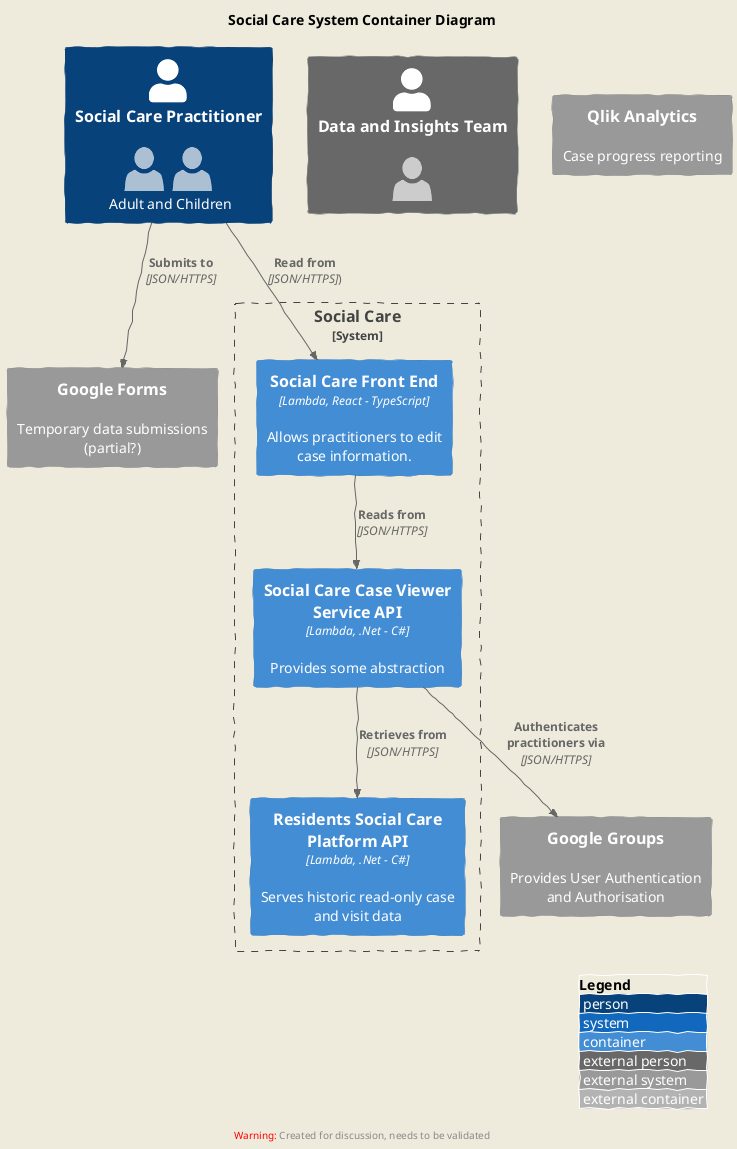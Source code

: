 @startuml
!include <c4/C4_Container.puml>

'ref http://plantuml.com/stdlib
!include <office/Users/user.puml>
!include <office/Users/mobile_user.puml>

LAYOUT_AS_SKETCH()
LAYOUT_WITH_LEGEND()


title Social Care System Container Diagram

Person(care_practitioners, Social Care Practitioner, "<$user> <$user>\n Adult and Children" )
Person_Ext(data_insights_team, Data and Insights Team, "<$user>" )

System_Ext(google_auth, "Google Groups", "Provides User Authentication and Authorisation")
System_Ext(google_forms, "Google Forms", "Temporary data submissions (partial?)")
System_Ext(qlik, "Qlik Analytics", "Case progress reporting")

System_Boundary(system, "Social Care") {

    Container(social_care_front_end, "Social Care Front End", "Lambda, React - TypeScript", "Allows practitioners to edit case information.")
    Container(social_care_service_api, "Social Care Case Viewer Service API", "Lambda, .Net - C#", "Provides some abstraction")
    Container(mosaic_historic_data_api, "Residents Social Care Platform API",  "Lambda, .Net - C#", "Serves historic read-only case and visit data")
}

Rel(care_practitioners, social_care_front_end, "Read from", "JSON/HTTPS"))
Rel(social_care_front_end, social_care_service_api, "Reads from", "JSON/HTTPS")
Rel(social_care_service_api, google_auth, "Authenticates practitioners via", "JSON/HTTPS")
Rel(social_care_service_api, mosaic_historic_data_api, "Retrieves from", "JSON/HTTPS")
Rel(care_practitioners, google_forms, "Submits to", "JSON/HTTPS")

@enduml
